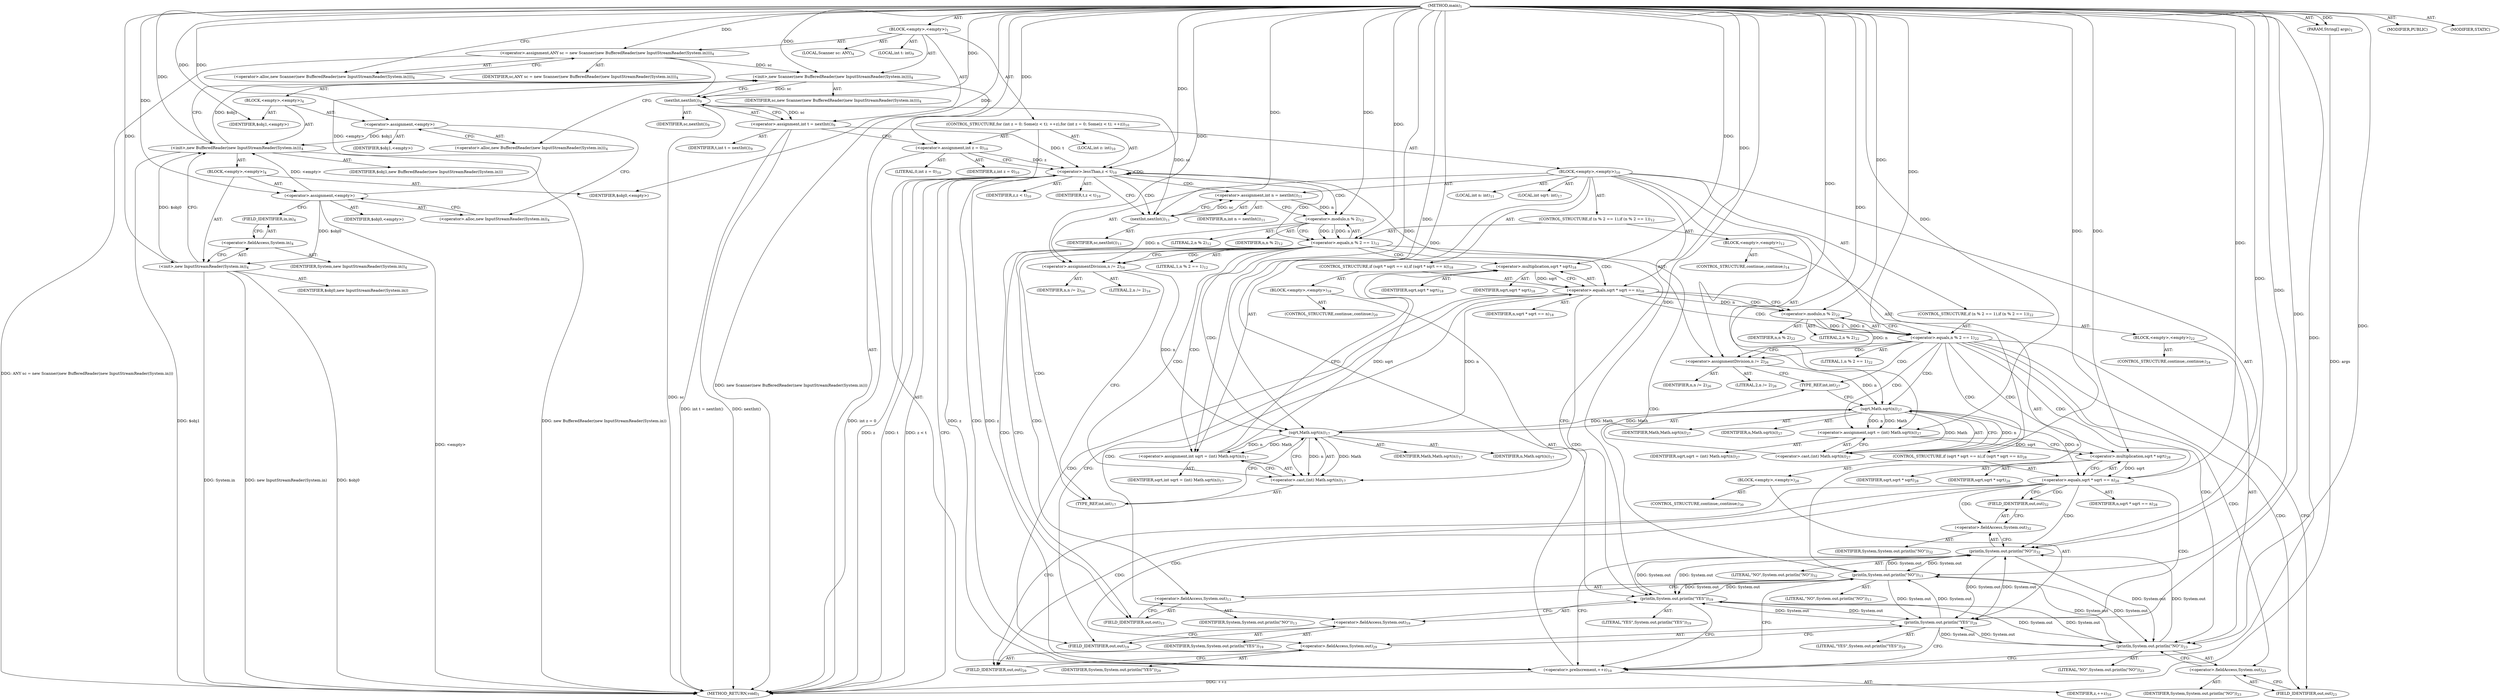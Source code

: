 digraph "main" {  
"19" [label = <(METHOD,main)<SUB>1</SUB>> ]
"20" [label = <(PARAM,String[] args)<SUB>1</SUB>> ]
"21" [label = <(BLOCK,&lt;empty&gt;,&lt;empty&gt;)<SUB>1</SUB>> ]
"4" [label = <(LOCAL,Scanner sc: ANY)<SUB>4</SUB>> ]
"22" [label = <(&lt;operator&gt;.assignment,ANY sc = new Scanner(new BufferedReader(new InputStreamReader(System.in))))<SUB>4</SUB>> ]
"23" [label = <(IDENTIFIER,sc,ANY sc = new Scanner(new BufferedReader(new InputStreamReader(System.in))))<SUB>4</SUB>> ]
"24" [label = <(&lt;operator&gt;.alloc,new Scanner(new BufferedReader(new InputStreamReader(System.in))))<SUB>4</SUB>> ]
"25" [label = <(&lt;init&gt;,new Scanner(new BufferedReader(new InputStreamReader(System.in))))<SUB>4</SUB>> ]
"3" [label = <(IDENTIFIER,sc,new Scanner(new BufferedReader(new InputStreamReader(System.in))))<SUB>4</SUB>> ]
"26" [label = <(BLOCK,&lt;empty&gt;,&lt;empty&gt;)<SUB>4</SUB>> ]
"27" [label = <(&lt;operator&gt;.assignment,&lt;empty&gt;)> ]
"28" [label = <(IDENTIFIER,$obj1,&lt;empty&gt;)> ]
"29" [label = <(&lt;operator&gt;.alloc,new BufferedReader(new InputStreamReader(System.in)))<SUB>4</SUB>> ]
"30" [label = <(&lt;init&gt;,new BufferedReader(new InputStreamReader(System.in)))<SUB>4</SUB>> ]
"31" [label = <(IDENTIFIER,$obj1,new BufferedReader(new InputStreamReader(System.in)))> ]
"32" [label = <(BLOCK,&lt;empty&gt;,&lt;empty&gt;)<SUB>4</SUB>> ]
"33" [label = <(&lt;operator&gt;.assignment,&lt;empty&gt;)> ]
"34" [label = <(IDENTIFIER,$obj0,&lt;empty&gt;)> ]
"35" [label = <(&lt;operator&gt;.alloc,new InputStreamReader(System.in))<SUB>4</SUB>> ]
"36" [label = <(&lt;init&gt;,new InputStreamReader(System.in))<SUB>4</SUB>> ]
"37" [label = <(IDENTIFIER,$obj0,new InputStreamReader(System.in))> ]
"38" [label = <(&lt;operator&gt;.fieldAccess,System.in)<SUB>4</SUB>> ]
"39" [label = <(IDENTIFIER,System,new InputStreamReader(System.in))<SUB>4</SUB>> ]
"40" [label = <(FIELD_IDENTIFIER,in,in)<SUB>4</SUB>> ]
"41" [label = <(IDENTIFIER,$obj0,&lt;empty&gt;)> ]
"42" [label = <(IDENTIFIER,$obj1,&lt;empty&gt;)> ]
"43" [label = <(LOCAL,int t: int)<SUB>9</SUB>> ]
"44" [label = <(&lt;operator&gt;.assignment,int t = nextInt())<SUB>9</SUB>> ]
"45" [label = <(IDENTIFIER,t,int t = nextInt())<SUB>9</SUB>> ]
"46" [label = <(nextInt,nextInt())<SUB>9</SUB>> ]
"47" [label = <(IDENTIFIER,sc,nextInt())<SUB>9</SUB>> ]
"48" [label = <(CONTROL_STRUCTURE,for (int z = 0; Some(z &lt; t); ++z),for (int z = 0; Some(z &lt; t); ++z))<SUB>10</SUB>> ]
"49" [label = <(LOCAL,int z: int)<SUB>10</SUB>> ]
"50" [label = <(&lt;operator&gt;.assignment,int z = 0)<SUB>10</SUB>> ]
"51" [label = <(IDENTIFIER,z,int z = 0)<SUB>10</SUB>> ]
"52" [label = <(LITERAL,0,int z = 0)<SUB>10</SUB>> ]
"53" [label = <(&lt;operator&gt;.lessThan,z &lt; t)<SUB>10</SUB>> ]
"54" [label = <(IDENTIFIER,z,z &lt; t)<SUB>10</SUB>> ]
"55" [label = <(IDENTIFIER,t,z &lt; t)<SUB>10</SUB>> ]
"56" [label = <(&lt;operator&gt;.preIncrement,++z)<SUB>10</SUB>> ]
"57" [label = <(IDENTIFIER,z,++z)<SUB>10</SUB>> ]
"58" [label = <(BLOCK,&lt;empty&gt;,&lt;empty&gt;)<SUB>10</SUB>> ]
"59" [label = <(LOCAL,int n: int)<SUB>11</SUB>> ]
"60" [label = <(&lt;operator&gt;.assignment,int n = nextInt())<SUB>11</SUB>> ]
"61" [label = <(IDENTIFIER,n,int n = nextInt())<SUB>11</SUB>> ]
"62" [label = <(nextInt,nextInt())<SUB>11</SUB>> ]
"63" [label = <(IDENTIFIER,sc,nextInt())<SUB>11</SUB>> ]
"64" [label = <(CONTROL_STRUCTURE,if (n % 2 == 1),if (n % 2 == 1))<SUB>12</SUB>> ]
"65" [label = <(&lt;operator&gt;.equals,n % 2 == 1)<SUB>12</SUB>> ]
"66" [label = <(&lt;operator&gt;.modulo,n % 2)<SUB>12</SUB>> ]
"67" [label = <(IDENTIFIER,n,n % 2)<SUB>12</SUB>> ]
"68" [label = <(LITERAL,2,n % 2)<SUB>12</SUB>> ]
"69" [label = <(LITERAL,1,n % 2 == 1)<SUB>12</SUB>> ]
"70" [label = <(BLOCK,&lt;empty&gt;,&lt;empty&gt;)<SUB>12</SUB>> ]
"71" [label = <(println,System.out.println(&quot;NO&quot;))<SUB>13</SUB>> ]
"72" [label = <(&lt;operator&gt;.fieldAccess,System.out)<SUB>13</SUB>> ]
"73" [label = <(IDENTIFIER,System,System.out.println(&quot;NO&quot;))<SUB>13</SUB>> ]
"74" [label = <(FIELD_IDENTIFIER,out,out)<SUB>13</SUB>> ]
"75" [label = <(LITERAL,&quot;NO&quot;,System.out.println(&quot;NO&quot;))<SUB>13</SUB>> ]
"76" [label = <(CONTROL_STRUCTURE,continue;,continue;)<SUB>14</SUB>> ]
"77" [label = <(&lt;operator&gt;.assignmentDivision,n /= 2)<SUB>16</SUB>> ]
"78" [label = <(IDENTIFIER,n,n /= 2)<SUB>16</SUB>> ]
"79" [label = <(LITERAL,2,n /= 2)<SUB>16</SUB>> ]
"80" [label = <(LOCAL,int sqrt: int)<SUB>17</SUB>> ]
"81" [label = <(&lt;operator&gt;.assignment,int sqrt = (int) Math.sqrt(n))<SUB>17</SUB>> ]
"82" [label = <(IDENTIFIER,sqrt,int sqrt = (int) Math.sqrt(n))<SUB>17</SUB>> ]
"83" [label = <(&lt;operator&gt;.cast,(int) Math.sqrt(n))<SUB>17</SUB>> ]
"84" [label = <(TYPE_REF,int,int)<SUB>17</SUB>> ]
"85" [label = <(sqrt,Math.sqrt(n))<SUB>17</SUB>> ]
"86" [label = <(IDENTIFIER,Math,Math.sqrt(n))<SUB>17</SUB>> ]
"87" [label = <(IDENTIFIER,n,Math.sqrt(n))<SUB>17</SUB>> ]
"88" [label = <(CONTROL_STRUCTURE,if (sqrt * sqrt == n),if (sqrt * sqrt == n))<SUB>18</SUB>> ]
"89" [label = <(&lt;operator&gt;.equals,sqrt * sqrt == n)<SUB>18</SUB>> ]
"90" [label = <(&lt;operator&gt;.multiplication,sqrt * sqrt)<SUB>18</SUB>> ]
"91" [label = <(IDENTIFIER,sqrt,sqrt * sqrt)<SUB>18</SUB>> ]
"92" [label = <(IDENTIFIER,sqrt,sqrt * sqrt)<SUB>18</SUB>> ]
"93" [label = <(IDENTIFIER,n,sqrt * sqrt == n)<SUB>18</SUB>> ]
"94" [label = <(BLOCK,&lt;empty&gt;,&lt;empty&gt;)<SUB>18</SUB>> ]
"95" [label = <(println,System.out.println(&quot;YES&quot;))<SUB>19</SUB>> ]
"96" [label = <(&lt;operator&gt;.fieldAccess,System.out)<SUB>19</SUB>> ]
"97" [label = <(IDENTIFIER,System,System.out.println(&quot;YES&quot;))<SUB>19</SUB>> ]
"98" [label = <(FIELD_IDENTIFIER,out,out)<SUB>19</SUB>> ]
"99" [label = <(LITERAL,&quot;YES&quot;,System.out.println(&quot;YES&quot;))<SUB>19</SUB>> ]
"100" [label = <(CONTROL_STRUCTURE,continue;,continue;)<SUB>20</SUB>> ]
"101" [label = <(CONTROL_STRUCTURE,if (n % 2 == 1),if (n % 2 == 1))<SUB>22</SUB>> ]
"102" [label = <(&lt;operator&gt;.equals,n % 2 == 1)<SUB>22</SUB>> ]
"103" [label = <(&lt;operator&gt;.modulo,n % 2)<SUB>22</SUB>> ]
"104" [label = <(IDENTIFIER,n,n % 2)<SUB>22</SUB>> ]
"105" [label = <(LITERAL,2,n % 2)<SUB>22</SUB>> ]
"106" [label = <(LITERAL,1,n % 2 == 1)<SUB>22</SUB>> ]
"107" [label = <(BLOCK,&lt;empty&gt;,&lt;empty&gt;)<SUB>22</SUB>> ]
"108" [label = <(println,System.out.println(&quot;NO&quot;))<SUB>23</SUB>> ]
"109" [label = <(&lt;operator&gt;.fieldAccess,System.out)<SUB>23</SUB>> ]
"110" [label = <(IDENTIFIER,System,System.out.println(&quot;NO&quot;))<SUB>23</SUB>> ]
"111" [label = <(FIELD_IDENTIFIER,out,out)<SUB>23</SUB>> ]
"112" [label = <(LITERAL,&quot;NO&quot;,System.out.println(&quot;NO&quot;))<SUB>23</SUB>> ]
"113" [label = <(CONTROL_STRUCTURE,continue;,continue;)<SUB>24</SUB>> ]
"114" [label = <(&lt;operator&gt;.assignmentDivision,n /= 2)<SUB>26</SUB>> ]
"115" [label = <(IDENTIFIER,n,n /= 2)<SUB>26</SUB>> ]
"116" [label = <(LITERAL,2,n /= 2)<SUB>26</SUB>> ]
"117" [label = <(&lt;operator&gt;.assignment,sqrt = (int) Math.sqrt(n))<SUB>27</SUB>> ]
"118" [label = <(IDENTIFIER,sqrt,sqrt = (int) Math.sqrt(n))<SUB>27</SUB>> ]
"119" [label = <(&lt;operator&gt;.cast,(int) Math.sqrt(n))<SUB>27</SUB>> ]
"120" [label = <(TYPE_REF,int,int)<SUB>27</SUB>> ]
"121" [label = <(sqrt,Math.sqrt(n))<SUB>27</SUB>> ]
"122" [label = <(IDENTIFIER,Math,Math.sqrt(n))<SUB>27</SUB>> ]
"123" [label = <(IDENTIFIER,n,Math.sqrt(n))<SUB>27</SUB>> ]
"124" [label = <(CONTROL_STRUCTURE,if (sqrt * sqrt == n),if (sqrt * sqrt == n))<SUB>28</SUB>> ]
"125" [label = <(&lt;operator&gt;.equals,sqrt * sqrt == n)<SUB>28</SUB>> ]
"126" [label = <(&lt;operator&gt;.multiplication,sqrt * sqrt)<SUB>28</SUB>> ]
"127" [label = <(IDENTIFIER,sqrt,sqrt * sqrt)<SUB>28</SUB>> ]
"128" [label = <(IDENTIFIER,sqrt,sqrt * sqrt)<SUB>28</SUB>> ]
"129" [label = <(IDENTIFIER,n,sqrt * sqrt == n)<SUB>28</SUB>> ]
"130" [label = <(BLOCK,&lt;empty&gt;,&lt;empty&gt;)<SUB>28</SUB>> ]
"131" [label = <(println,System.out.println(&quot;YES&quot;))<SUB>29</SUB>> ]
"132" [label = <(&lt;operator&gt;.fieldAccess,System.out)<SUB>29</SUB>> ]
"133" [label = <(IDENTIFIER,System,System.out.println(&quot;YES&quot;))<SUB>29</SUB>> ]
"134" [label = <(FIELD_IDENTIFIER,out,out)<SUB>29</SUB>> ]
"135" [label = <(LITERAL,&quot;YES&quot;,System.out.println(&quot;YES&quot;))<SUB>29</SUB>> ]
"136" [label = <(CONTROL_STRUCTURE,continue;,continue;)<SUB>30</SUB>> ]
"137" [label = <(println,System.out.println(&quot;NO&quot;))<SUB>32</SUB>> ]
"138" [label = <(&lt;operator&gt;.fieldAccess,System.out)<SUB>32</SUB>> ]
"139" [label = <(IDENTIFIER,System,System.out.println(&quot;NO&quot;))<SUB>32</SUB>> ]
"140" [label = <(FIELD_IDENTIFIER,out,out)<SUB>32</SUB>> ]
"141" [label = <(LITERAL,&quot;NO&quot;,System.out.println(&quot;NO&quot;))<SUB>32</SUB>> ]
"142" [label = <(MODIFIER,PUBLIC)> ]
"143" [label = <(MODIFIER,STATIC)> ]
"144" [label = <(METHOD_RETURN,void)<SUB>1</SUB>> ]
  "19" -> "20"  [ label = "AST: "] 
  "19" -> "21"  [ label = "AST: "] 
  "19" -> "142"  [ label = "AST: "] 
  "19" -> "143"  [ label = "AST: "] 
  "19" -> "144"  [ label = "AST: "] 
  "21" -> "4"  [ label = "AST: "] 
  "21" -> "22"  [ label = "AST: "] 
  "21" -> "25"  [ label = "AST: "] 
  "21" -> "43"  [ label = "AST: "] 
  "21" -> "44"  [ label = "AST: "] 
  "21" -> "48"  [ label = "AST: "] 
  "22" -> "23"  [ label = "AST: "] 
  "22" -> "24"  [ label = "AST: "] 
  "25" -> "3"  [ label = "AST: "] 
  "25" -> "26"  [ label = "AST: "] 
  "26" -> "27"  [ label = "AST: "] 
  "26" -> "30"  [ label = "AST: "] 
  "26" -> "42"  [ label = "AST: "] 
  "27" -> "28"  [ label = "AST: "] 
  "27" -> "29"  [ label = "AST: "] 
  "30" -> "31"  [ label = "AST: "] 
  "30" -> "32"  [ label = "AST: "] 
  "32" -> "33"  [ label = "AST: "] 
  "32" -> "36"  [ label = "AST: "] 
  "32" -> "41"  [ label = "AST: "] 
  "33" -> "34"  [ label = "AST: "] 
  "33" -> "35"  [ label = "AST: "] 
  "36" -> "37"  [ label = "AST: "] 
  "36" -> "38"  [ label = "AST: "] 
  "38" -> "39"  [ label = "AST: "] 
  "38" -> "40"  [ label = "AST: "] 
  "44" -> "45"  [ label = "AST: "] 
  "44" -> "46"  [ label = "AST: "] 
  "46" -> "47"  [ label = "AST: "] 
  "48" -> "49"  [ label = "AST: "] 
  "48" -> "50"  [ label = "AST: "] 
  "48" -> "53"  [ label = "AST: "] 
  "48" -> "56"  [ label = "AST: "] 
  "48" -> "58"  [ label = "AST: "] 
  "50" -> "51"  [ label = "AST: "] 
  "50" -> "52"  [ label = "AST: "] 
  "53" -> "54"  [ label = "AST: "] 
  "53" -> "55"  [ label = "AST: "] 
  "56" -> "57"  [ label = "AST: "] 
  "58" -> "59"  [ label = "AST: "] 
  "58" -> "60"  [ label = "AST: "] 
  "58" -> "64"  [ label = "AST: "] 
  "58" -> "77"  [ label = "AST: "] 
  "58" -> "80"  [ label = "AST: "] 
  "58" -> "81"  [ label = "AST: "] 
  "58" -> "88"  [ label = "AST: "] 
  "58" -> "101"  [ label = "AST: "] 
  "58" -> "114"  [ label = "AST: "] 
  "58" -> "117"  [ label = "AST: "] 
  "58" -> "124"  [ label = "AST: "] 
  "58" -> "137"  [ label = "AST: "] 
  "60" -> "61"  [ label = "AST: "] 
  "60" -> "62"  [ label = "AST: "] 
  "62" -> "63"  [ label = "AST: "] 
  "64" -> "65"  [ label = "AST: "] 
  "64" -> "70"  [ label = "AST: "] 
  "65" -> "66"  [ label = "AST: "] 
  "65" -> "69"  [ label = "AST: "] 
  "66" -> "67"  [ label = "AST: "] 
  "66" -> "68"  [ label = "AST: "] 
  "70" -> "71"  [ label = "AST: "] 
  "70" -> "76"  [ label = "AST: "] 
  "71" -> "72"  [ label = "AST: "] 
  "71" -> "75"  [ label = "AST: "] 
  "72" -> "73"  [ label = "AST: "] 
  "72" -> "74"  [ label = "AST: "] 
  "77" -> "78"  [ label = "AST: "] 
  "77" -> "79"  [ label = "AST: "] 
  "81" -> "82"  [ label = "AST: "] 
  "81" -> "83"  [ label = "AST: "] 
  "83" -> "84"  [ label = "AST: "] 
  "83" -> "85"  [ label = "AST: "] 
  "85" -> "86"  [ label = "AST: "] 
  "85" -> "87"  [ label = "AST: "] 
  "88" -> "89"  [ label = "AST: "] 
  "88" -> "94"  [ label = "AST: "] 
  "89" -> "90"  [ label = "AST: "] 
  "89" -> "93"  [ label = "AST: "] 
  "90" -> "91"  [ label = "AST: "] 
  "90" -> "92"  [ label = "AST: "] 
  "94" -> "95"  [ label = "AST: "] 
  "94" -> "100"  [ label = "AST: "] 
  "95" -> "96"  [ label = "AST: "] 
  "95" -> "99"  [ label = "AST: "] 
  "96" -> "97"  [ label = "AST: "] 
  "96" -> "98"  [ label = "AST: "] 
  "101" -> "102"  [ label = "AST: "] 
  "101" -> "107"  [ label = "AST: "] 
  "102" -> "103"  [ label = "AST: "] 
  "102" -> "106"  [ label = "AST: "] 
  "103" -> "104"  [ label = "AST: "] 
  "103" -> "105"  [ label = "AST: "] 
  "107" -> "108"  [ label = "AST: "] 
  "107" -> "113"  [ label = "AST: "] 
  "108" -> "109"  [ label = "AST: "] 
  "108" -> "112"  [ label = "AST: "] 
  "109" -> "110"  [ label = "AST: "] 
  "109" -> "111"  [ label = "AST: "] 
  "114" -> "115"  [ label = "AST: "] 
  "114" -> "116"  [ label = "AST: "] 
  "117" -> "118"  [ label = "AST: "] 
  "117" -> "119"  [ label = "AST: "] 
  "119" -> "120"  [ label = "AST: "] 
  "119" -> "121"  [ label = "AST: "] 
  "121" -> "122"  [ label = "AST: "] 
  "121" -> "123"  [ label = "AST: "] 
  "124" -> "125"  [ label = "AST: "] 
  "124" -> "130"  [ label = "AST: "] 
  "125" -> "126"  [ label = "AST: "] 
  "125" -> "129"  [ label = "AST: "] 
  "126" -> "127"  [ label = "AST: "] 
  "126" -> "128"  [ label = "AST: "] 
  "130" -> "131"  [ label = "AST: "] 
  "130" -> "136"  [ label = "AST: "] 
  "131" -> "132"  [ label = "AST: "] 
  "131" -> "135"  [ label = "AST: "] 
  "132" -> "133"  [ label = "AST: "] 
  "132" -> "134"  [ label = "AST: "] 
  "137" -> "138"  [ label = "AST: "] 
  "137" -> "141"  [ label = "AST: "] 
  "138" -> "139"  [ label = "AST: "] 
  "138" -> "140"  [ label = "AST: "] 
  "22" -> "29"  [ label = "CFG: "] 
  "25" -> "46"  [ label = "CFG: "] 
  "44" -> "50"  [ label = "CFG: "] 
  "24" -> "22"  [ label = "CFG: "] 
  "46" -> "44"  [ label = "CFG: "] 
  "50" -> "53"  [ label = "CFG: "] 
  "53" -> "144"  [ label = "CFG: "] 
  "53" -> "62"  [ label = "CFG: "] 
  "56" -> "53"  [ label = "CFG: "] 
  "27" -> "35"  [ label = "CFG: "] 
  "30" -> "25"  [ label = "CFG: "] 
  "60" -> "66"  [ label = "CFG: "] 
  "77" -> "84"  [ label = "CFG: "] 
  "81" -> "90"  [ label = "CFG: "] 
  "114" -> "120"  [ label = "CFG: "] 
  "117" -> "126"  [ label = "CFG: "] 
  "137" -> "56"  [ label = "CFG: "] 
  "29" -> "27"  [ label = "CFG: "] 
  "62" -> "60"  [ label = "CFG: "] 
  "65" -> "74"  [ label = "CFG: "] 
  "65" -> "77"  [ label = "CFG: "] 
  "83" -> "81"  [ label = "CFG: "] 
  "89" -> "98"  [ label = "CFG: "] 
  "89" -> "103"  [ label = "CFG: "] 
  "102" -> "111"  [ label = "CFG: "] 
  "102" -> "114"  [ label = "CFG: "] 
  "119" -> "117"  [ label = "CFG: "] 
  "125" -> "134"  [ label = "CFG: "] 
  "125" -> "140"  [ label = "CFG: "] 
  "138" -> "137"  [ label = "CFG: "] 
  "33" -> "40"  [ label = "CFG: "] 
  "36" -> "30"  [ label = "CFG: "] 
  "66" -> "65"  [ label = "CFG: "] 
  "71" -> "56"  [ label = "CFG: "] 
  "84" -> "85"  [ label = "CFG: "] 
  "85" -> "83"  [ label = "CFG: "] 
  "90" -> "89"  [ label = "CFG: "] 
  "95" -> "56"  [ label = "CFG: "] 
  "103" -> "102"  [ label = "CFG: "] 
  "108" -> "56"  [ label = "CFG: "] 
  "120" -> "121"  [ label = "CFG: "] 
  "121" -> "119"  [ label = "CFG: "] 
  "126" -> "125"  [ label = "CFG: "] 
  "131" -> "56"  [ label = "CFG: "] 
  "140" -> "138"  [ label = "CFG: "] 
  "35" -> "33"  [ label = "CFG: "] 
  "38" -> "36"  [ label = "CFG: "] 
  "72" -> "71"  [ label = "CFG: "] 
  "96" -> "95"  [ label = "CFG: "] 
  "109" -> "108"  [ label = "CFG: "] 
  "132" -> "131"  [ label = "CFG: "] 
  "40" -> "38"  [ label = "CFG: "] 
  "74" -> "72"  [ label = "CFG: "] 
  "98" -> "96"  [ label = "CFG: "] 
  "111" -> "109"  [ label = "CFG: "] 
  "134" -> "132"  [ label = "CFG: "] 
  "19" -> "24"  [ label = "CFG: "] 
  "20" -> "144"  [ label = "DDG: args"] 
  "22" -> "144"  [ label = "DDG: ANY sc = new Scanner(new BufferedReader(new InputStreamReader(System.in)))"] 
  "30" -> "144"  [ label = "DDG: $obj1"] 
  "33" -> "144"  [ label = "DDG: &lt;empty&gt;"] 
  "36" -> "144"  [ label = "DDG: $obj0"] 
  "36" -> "144"  [ label = "DDG: System.in"] 
  "36" -> "144"  [ label = "DDG: new InputStreamReader(System.in)"] 
  "30" -> "144"  [ label = "DDG: new BufferedReader(new InputStreamReader(System.in))"] 
  "25" -> "144"  [ label = "DDG: new Scanner(new BufferedReader(new InputStreamReader(System.in)))"] 
  "46" -> "144"  [ label = "DDG: sc"] 
  "44" -> "144"  [ label = "DDG: nextInt()"] 
  "44" -> "144"  [ label = "DDG: int t = nextInt()"] 
  "50" -> "144"  [ label = "DDG: int z = 0"] 
  "53" -> "144"  [ label = "DDG: z"] 
  "53" -> "144"  [ label = "DDG: t"] 
  "53" -> "144"  [ label = "DDG: z &lt; t"] 
  "56" -> "144"  [ label = "DDG: ++z"] 
  "19" -> "20"  [ label = "DDG: "] 
  "19" -> "22"  [ label = "DDG: "] 
  "46" -> "44"  [ label = "DDG: sc"] 
  "22" -> "25"  [ label = "DDG: sc"] 
  "19" -> "25"  [ label = "DDG: "] 
  "33" -> "25"  [ label = "DDG: &lt;empty&gt;"] 
  "30" -> "25"  [ label = "DDG: $obj1"] 
  "19" -> "50"  [ label = "DDG: "] 
  "19" -> "27"  [ label = "DDG: "] 
  "19" -> "42"  [ label = "DDG: "] 
  "25" -> "46"  [ label = "DDG: sc"] 
  "19" -> "46"  [ label = "DDG: "] 
  "50" -> "53"  [ label = "DDG: z"] 
  "56" -> "53"  [ label = "DDG: z"] 
  "19" -> "53"  [ label = "DDG: "] 
  "44" -> "53"  [ label = "DDG: t"] 
  "53" -> "56"  [ label = "DDG: z"] 
  "19" -> "56"  [ label = "DDG: "] 
  "62" -> "60"  [ label = "DDG: sc"] 
  "19" -> "77"  [ label = "DDG: "] 
  "19" -> "81"  [ label = "DDG: "] 
  "85" -> "81"  [ label = "DDG: Math"] 
  "85" -> "81"  [ label = "DDG: n"] 
  "19" -> "114"  [ label = "DDG: "] 
  "19" -> "117"  [ label = "DDG: "] 
  "121" -> "117"  [ label = "DDG: Math"] 
  "121" -> "117"  [ label = "DDG: n"] 
  "27" -> "30"  [ label = "DDG: $obj1"] 
  "19" -> "30"  [ label = "DDG: "] 
  "33" -> "30"  [ label = "DDG: &lt;empty&gt;"] 
  "36" -> "30"  [ label = "DDG: $obj0"] 
  "66" -> "77"  [ label = "DDG: n"] 
  "103" -> "114"  [ label = "DDG: n"] 
  "131" -> "137"  [ label = "DDG: System.out"] 
  "108" -> "137"  [ label = "DDG: System.out"] 
  "95" -> "137"  [ label = "DDG: System.out"] 
  "71" -> "137"  [ label = "DDG: System.out"] 
  "19" -> "137"  [ label = "DDG: "] 
  "19" -> "33"  [ label = "DDG: "] 
  "19" -> "41"  [ label = "DDG: "] 
  "46" -> "62"  [ label = "DDG: sc"] 
  "19" -> "62"  [ label = "DDG: "] 
  "66" -> "65"  [ label = "DDG: n"] 
  "66" -> "65"  [ label = "DDG: 2"] 
  "19" -> "65"  [ label = "DDG: "] 
  "19" -> "83"  [ label = "DDG: "] 
  "85" -> "83"  [ label = "DDG: Math"] 
  "85" -> "83"  [ label = "DDG: n"] 
  "90" -> "89"  [ label = "DDG: sqrt"] 
  "85" -> "89"  [ label = "DDG: n"] 
  "19" -> "89"  [ label = "DDG: "] 
  "103" -> "102"  [ label = "DDG: n"] 
  "103" -> "102"  [ label = "DDG: 2"] 
  "19" -> "102"  [ label = "DDG: "] 
  "19" -> "119"  [ label = "DDG: "] 
  "121" -> "119"  [ label = "DDG: Math"] 
  "121" -> "119"  [ label = "DDG: n"] 
  "126" -> "125"  [ label = "DDG: sqrt"] 
  "121" -> "125"  [ label = "DDG: n"] 
  "19" -> "125"  [ label = "DDG: "] 
  "33" -> "36"  [ label = "DDG: $obj0"] 
  "19" -> "36"  [ label = "DDG: "] 
  "60" -> "66"  [ label = "DDG: n"] 
  "19" -> "66"  [ label = "DDG: "] 
  "137" -> "71"  [ label = "DDG: System.out"] 
  "131" -> "71"  [ label = "DDG: System.out"] 
  "108" -> "71"  [ label = "DDG: System.out"] 
  "95" -> "71"  [ label = "DDG: System.out"] 
  "19" -> "71"  [ label = "DDG: "] 
  "121" -> "85"  [ label = "DDG: Math"] 
  "19" -> "85"  [ label = "DDG: "] 
  "77" -> "85"  [ label = "DDG: n"] 
  "81" -> "90"  [ label = "DDG: sqrt"] 
  "19" -> "90"  [ label = "DDG: "] 
  "137" -> "95"  [ label = "DDG: System.out"] 
  "131" -> "95"  [ label = "DDG: System.out"] 
  "108" -> "95"  [ label = "DDG: System.out"] 
  "71" -> "95"  [ label = "DDG: System.out"] 
  "19" -> "95"  [ label = "DDG: "] 
  "89" -> "103"  [ label = "DDG: n"] 
  "19" -> "103"  [ label = "DDG: "] 
  "137" -> "108"  [ label = "DDG: System.out"] 
  "131" -> "108"  [ label = "DDG: System.out"] 
  "95" -> "108"  [ label = "DDG: System.out"] 
  "71" -> "108"  [ label = "DDG: System.out"] 
  "19" -> "108"  [ label = "DDG: "] 
  "85" -> "121"  [ label = "DDG: Math"] 
  "19" -> "121"  [ label = "DDG: "] 
  "114" -> "121"  [ label = "DDG: n"] 
  "117" -> "126"  [ label = "DDG: sqrt"] 
  "19" -> "126"  [ label = "DDG: "] 
  "137" -> "131"  [ label = "DDG: System.out"] 
  "108" -> "131"  [ label = "DDG: System.out"] 
  "95" -> "131"  [ label = "DDG: System.out"] 
  "71" -> "131"  [ label = "DDG: System.out"] 
  "19" -> "131"  [ label = "DDG: "] 
  "53" -> "60"  [ label = "CDG: "] 
  "53" -> "66"  [ label = "CDG: "] 
  "53" -> "56"  [ label = "CDG: "] 
  "53" -> "65"  [ label = "CDG: "] 
  "53" -> "53"  [ label = "CDG: "] 
  "53" -> "62"  [ label = "CDG: "] 
  "65" -> "77"  [ label = "CDG: "] 
  "65" -> "89"  [ label = "CDG: "] 
  "65" -> "81"  [ label = "CDG: "] 
  "65" -> "84"  [ label = "CDG: "] 
  "65" -> "85"  [ label = "CDG: "] 
  "65" -> "72"  [ label = "CDG: "] 
  "65" -> "74"  [ label = "CDG: "] 
  "65" -> "90"  [ label = "CDG: "] 
  "65" -> "83"  [ label = "CDG: "] 
  "65" -> "71"  [ label = "CDG: "] 
  "89" -> "96"  [ label = "CDG: "] 
  "89" -> "98"  [ label = "CDG: "] 
  "89" -> "102"  [ label = "CDG: "] 
  "89" -> "103"  [ label = "CDG: "] 
  "89" -> "95"  [ label = "CDG: "] 
  "102" -> "120"  [ label = "CDG: "] 
  "102" -> "114"  [ label = "CDG: "] 
  "102" -> "119"  [ label = "CDG: "] 
  "102" -> "121"  [ label = "CDG: "] 
  "102" -> "126"  [ label = "CDG: "] 
  "102" -> "117"  [ label = "CDG: "] 
  "102" -> "108"  [ label = "CDG: "] 
  "102" -> "125"  [ label = "CDG: "] 
  "102" -> "111"  [ label = "CDG: "] 
  "102" -> "109"  [ label = "CDG: "] 
  "125" -> "131"  [ label = "CDG: "] 
  "125" -> "132"  [ label = "CDG: "] 
  "125" -> "134"  [ label = "CDG: "] 
  "125" -> "138"  [ label = "CDG: "] 
  "125" -> "140"  [ label = "CDG: "] 
  "125" -> "137"  [ label = "CDG: "] 
}
